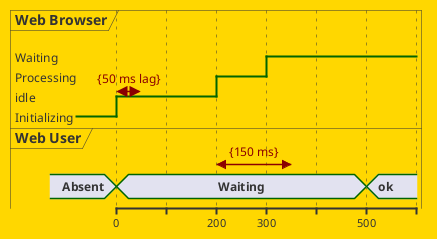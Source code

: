 {
  "sha1": "tl3j1au1zxf2eska1xdincbqnt8lwwn",
  "insertion": {
    "when": "2024-06-04T17:28:46.374Z",
    "url": "https://forum.plantuml.net/14340/color-of-arrow-in-timing-diagram",
    "user": "plantuml@gmail.com"
  }
}
@startuml
<style>
timingDiagram {
  document {
    BackGroundColor gold
  }
}
</style>
robust "Web Browser" as WB
concise "Web User" as WU

WB is Initializing
WU is Absent

@WB
0 is idle
+200 is Processing
+100 is Waiting
WB@0 <-> @50 : {50 ms lag}

@WU
0 is Waiting
+500 is ok
@200 <-> @+150 : {150 ms}
@enduml
